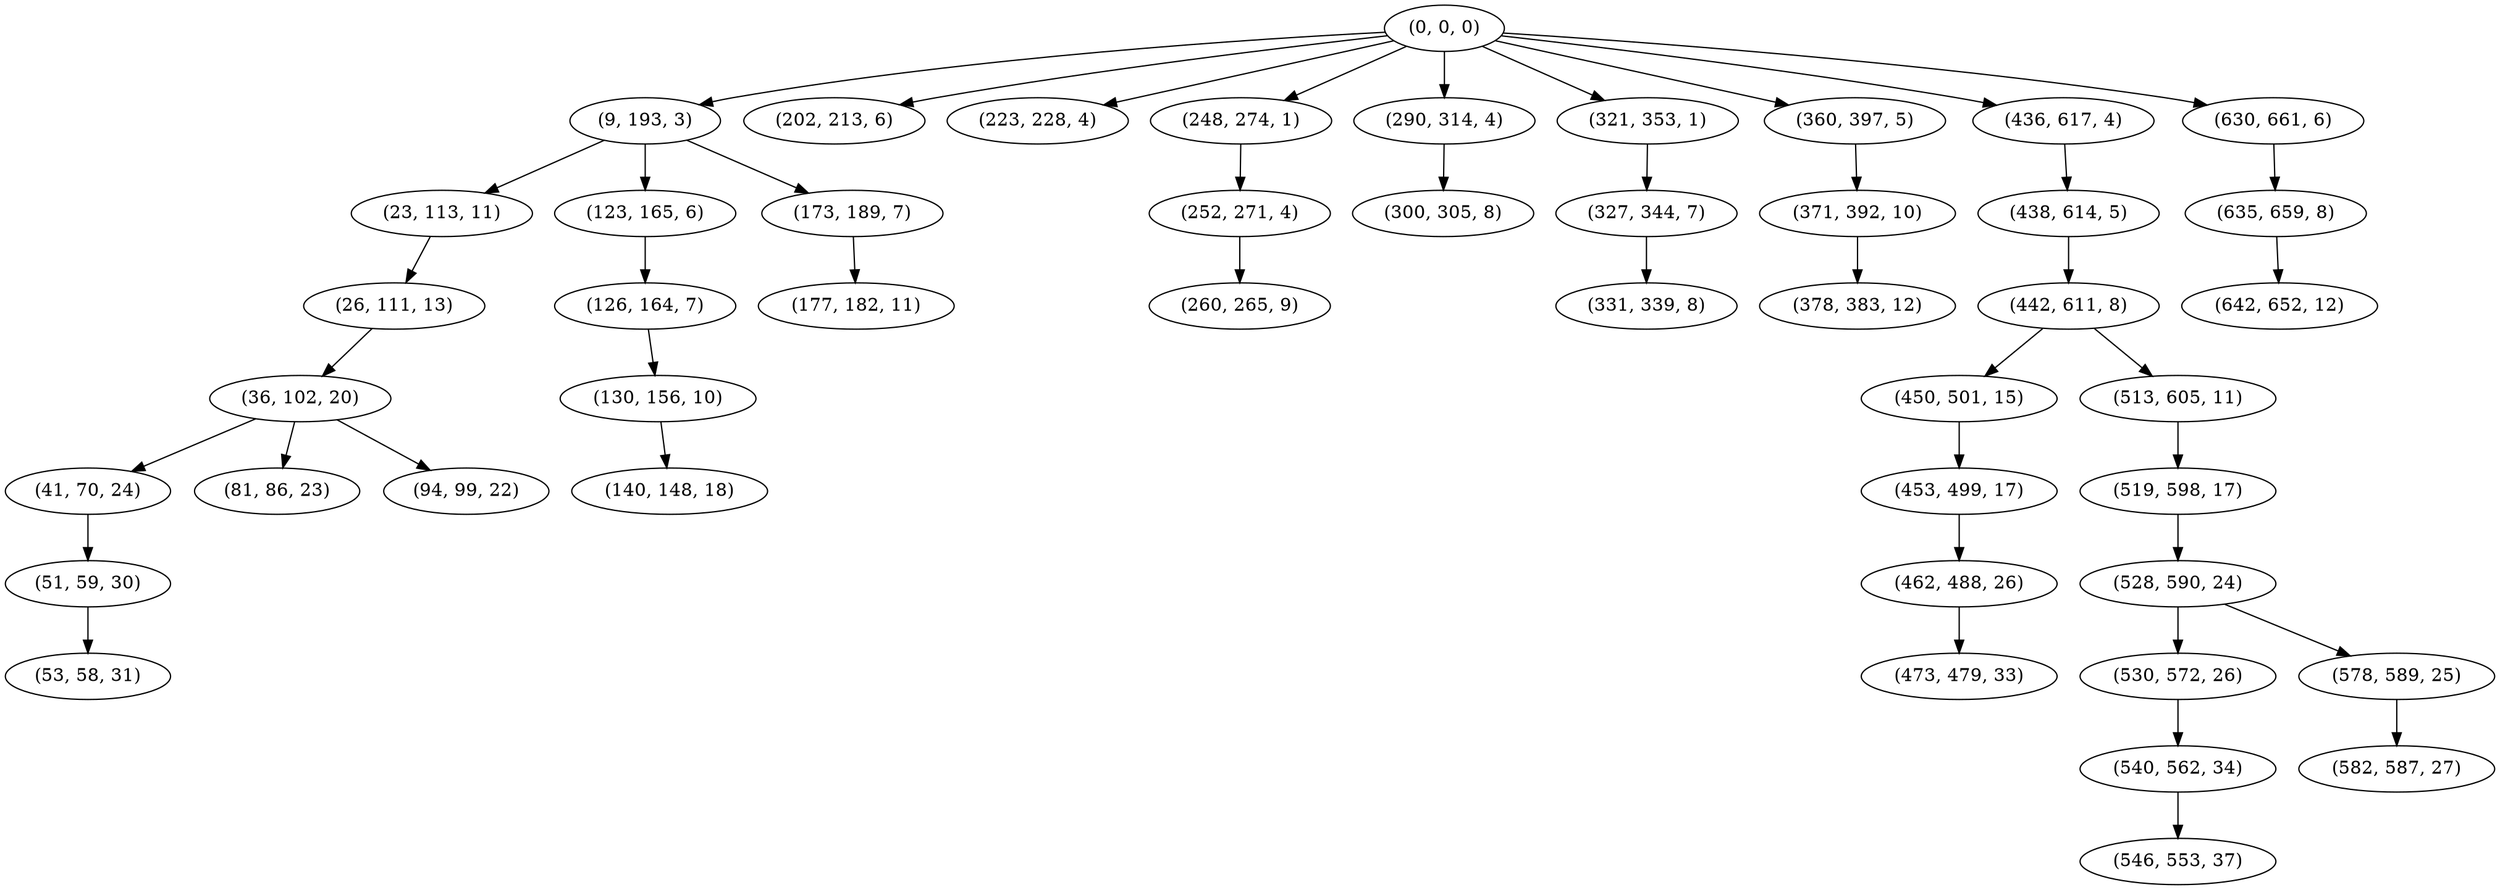 digraph tree {
    "(0, 0, 0)";
    "(9, 193, 3)";
    "(23, 113, 11)";
    "(26, 111, 13)";
    "(36, 102, 20)";
    "(41, 70, 24)";
    "(51, 59, 30)";
    "(53, 58, 31)";
    "(81, 86, 23)";
    "(94, 99, 22)";
    "(123, 165, 6)";
    "(126, 164, 7)";
    "(130, 156, 10)";
    "(140, 148, 18)";
    "(173, 189, 7)";
    "(177, 182, 11)";
    "(202, 213, 6)";
    "(223, 228, 4)";
    "(248, 274, 1)";
    "(252, 271, 4)";
    "(260, 265, 9)";
    "(290, 314, 4)";
    "(300, 305, 8)";
    "(321, 353, 1)";
    "(327, 344, 7)";
    "(331, 339, 8)";
    "(360, 397, 5)";
    "(371, 392, 10)";
    "(378, 383, 12)";
    "(436, 617, 4)";
    "(438, 614, 5)";
    "(442, 611, 8)";
    "(450, 501, 15)";
    "(453, 499, 17)";
    "(462, 488, 26)";
    "(473, 479, 33)";
    "(513, 605, 11)";
    "(519, 598, 17)";
    "(528, 590, 24)";
    "(530, 572, 26)";
    "(540, 562, 34)";
    "(546, 553, 37)";
    "(578, 589, 25)";
    "(582, 587, 27)";
    "(630, 661, 6)";
    "(635, 659, 8)";
    "(642, 652, 12)";
    "(0, 0, 0)" -> "(9, 193, 3)";
    "(0, 0, 0)" -> "(202, 213, 6)";
    "(0, 0, 0)" -> "(223, 228, 4)";
    "(0, 0, 0)" -> "(248, 274, 1)";
    "(0, 0, 0)" -> "(290, 314, 4)";
    "(0, 0, 0)" -> "(321, 353, 1)";
    "(0, 0, 0)" -> "(360, 397, 5)";
    "(0, 0, 0)" -> "(436, 617, 4)";
    "(0, 0, 0)" -> "(630, 661, 6)";
    "(9, 193, 3)" -> "(23, 113, 11)";
    "(9, 193, 3)" -> "(123, 165, 6)";
    "(9, 193, 3)" -> "(173, 189, 7)";
    "(23, 113, 11)" -> "(26, 111, 13)";
    "(26, 111, 13)" -> "(36, 102, 20)";
    "(36, 102, 20)" -> "(41, 70, 24)";
    "(36, 102, 20)" -> "(81, 86, 23)";
    "(36, 102, 20)" -> "(94, 99, 22)";
    "(41, 70, 24)" -> "(51, 59, 30)";
    "(51, 59, 30)" -> "(53, 58, 31)";
    "(123, 165, 6)" -> "(126, 164, 7)";
    "(126, 164, 7)" -> "(130, 156, 10)";
    "(130, 156, 10)" -> "(140, 148, 18)";
    "(173, 189, 7)" -> "(177, 182, 11)";
    "(248, 274, 1)" -> "(252, 271, 4)";
    "(252, 271, 4)" -> "(260, 265, 9)";
    "(290, 314, 4)" -> "(300, 305, 8)";
    "(321, 353, 1)" -> "(327, 344, 7)";
    "(327, 344, 7)" -> "(331, 339, 8)";
    "(360, 397, 5)" -> "(371, 392, 10)";
    "(371, 392, 10)" -> "(378, 383, 12)";
    "(436, 617, 4)" -> "(438, 614, 5)";
    "(438, 614, 5)" -> "(442, 611, 8)";
    "(442, 611, 8)" -> "(450, 501, 15)";
    "(442, 611, 8)" -> "(513, 605, 11)";
    "(450, 501, 15)" -> "(453, 499, 17)";
    "(453, 499, 17)" -> "(462, 488, 26)";
    "(462, 488, 26)" -> "(473, 479, 33)";
    "(513, 605, 11)" -> "(519, 598, 17)";
    "(519, 598, 17)" -> "(528, 590, 24)";
    "(528, 590, 24)" -> "(530, 572, 26)";
    "(528, 590, 24)" -> "(578, 589, 25)";
    "(530, 572, 26)" -> "(540, 562, 34)";
    "(540, 562, 34)" -> "(546, 553, 37)";
    "(578, 589, 25)" -> "(582, 587, 27)";
    "(630, 661, 6)" -> "(635, 659, 8)";
    "(635, 659, 8)" -> "(642, 652, 12)";
}
